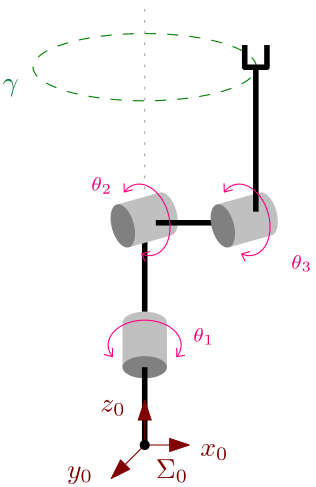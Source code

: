 <?xml version="1.0"?>
<!DOCTYPE ipe SYSTEM "ipe.dtd">
<ipe version="70218" creator="Ipe 7.2.28">
<info created="D:20250928154048" modified="D:20250928154417"/>
<ipestyle name="basic">
<symbol name="arrow/arc(spx)">
<path stroke="sym-stroke" fill="sym-stroke" pen="sym-pen">
0 0 m
-1 0.333 l
-1 -0.333 l
h
</path>
</symbol>
<symbol name="arrow/farc(spx)">
<path stroke="sym-stroke" fill="white" pen="sym-pen">
0 0 m
-1 0.333 l
-1 -0.333 l
h
</path>
</symbol>
<symbol name="arrow/ptarc(spx)">
<path stroke="sym-stroke" fill="sym-stroke" pen="sym-pen">
0 0 m
-1 0.333 l
-0.8 0 l
-1 -0.333 l
h
</path>
</symbol>
<symbol name="arrow/fptarc(spx)">
<path stroke="sym-stroke" fill="white" pen="sym-pen">
0 0 m
-1 0.333 l
-0.8 0 l
-1 -0.333 l
h
</path>
</symbol>
<symbol name="mark/circle(sx)" transformations="translations">
<path fill="sym-stroke">
0.6 0 0 0.6 0 0 e
0.4 0 0 0.4 0 0 e
</path>
</symbol>
<symbol name="mark/disk(sx)" transformations="translations">
<path fill="sym-stroke">
0.6 0 0 0.6 0 0 e
</path>
</symbol>
<symbol name="mark/fdisk(sfx)" transformations="translations">
<group>
<path fill="sym-fill">
0.5 0 0 0.5 0 0 e
</path>
<path fill="sym-stroke" fillrule="eofill">
0.6 0 0 0.6 0 0 e
0.4 0 0 0.4 0 0 e
</path>
</group>
</symbol>
<symbol name="mark/box(sx)" transformations="translations">
<path fill="sym-stroke" fillrule="eofill">
-0.6 -0.6 m
0.6 -0.6 l
0.6 0.6 l
-0.6 0.6 l
h
-0.4 -0.4 m
0.4 -0.4 l
0.4 0.4 l
-0.4 0.4 l
h
</path>
</symbol>
<symbol name="mark/square(sx)" transformations="translations">
<path fill="sym-stroke">
-0.6 -0.6 m
0.6 -0.6 l
0.6 0.6 l
-0.6 0.6 l
h
</path>
</symbol>
<symbol name="mark/fsquare(sfx)" transformations="translations">
<group>
<path fill="sym-fill">
-0.5 -0.5 m
0.5 -0.5 l
0.5 0.5 l
-0.5 0.5 l
h
</path>
<path fill="sym-stroke" fillrule="eofill">
-0.6 -0.6 m
0.6 -0.6 l
0.6 0.6 l
-0.6 0.6 l
h
-0.4 -0.4 m
0.4 -0.4 l
0.4 0.4 l
-0.4 0.4 l
h
</path>
</group>
</symbol>
<symbol name="mark/cross(sx)" transformations="translations">
<group>
<path fill="sym-stroke">
-0.43 -0.57 m
0.57 0.43 l
0.43 0.57 l
-0.57 -0.43 l
h
</path>
<path fill="sym-stroke">
-0.43 0.57 m
0.57 -0.43 l
0.43 -0.57 l
-0.57 0.43 l
h
</path>
</group>
</symbol>
<symbol name="arrow/fnormal(spx)">
<path stroke="sym-stroke" fill="white" pen="sym-pen">
0 0 m
-1 0.333 l
-1 -0.333 l
h
</path>
</symbol>
<symbol name="arrow/pointed(spx)">
<path stroke="sym-stroke" fill="sym-stroke" pen="sym-pen">
0 0 m
-1 0.333 l
-0.8 0 l
-1 -0.333 l
h
</path>
</symbol>
<symbol name="arrow/fpointed(spx)">
<path stroke="sym-stroke" fill="white" pen="sym-pen">
0 0 m
-1 0.333 l
-0.8 0 l
-1 -0.333 l
h
</path>
</symbol>
<symbol name="arrow/linear(spx)">
<path stroke="sym-stroke" pen="sym-pen">
-1 0.333 m
0 0 l
-1 -0.333 l
</path>
</symbol>
<symbol name="arrow/fdouble(spx)">
<path stroke="sym-stroke" fill="white" pen="sym-pen">
0 0 m
-1 0.333 l
-1 -0.333 l
h
-1 0 m
-2 0.333 l
-2 -0.333 l
h
</path>
</symbol>
<symbol name="arrow/double(spx)">
<path stroke="sym-stroke" fill="sym-stroke" pen="sym-pen">
0 0 m
-1 0.333 l
-1 -0.333 l
h
-1 0 m
-2 0.333 l
-2 -0.333 l
h
</path>
</symbol>
<symbol name="arrow/mid-normal(spx)">
<path stroke="sym-stroke" fill="sym-stroke" pen="sym-pen">
0.5 0 m
-0.5 0.333 l
-0.5 -0.333 l
h
</path>
</symbol>
<symbol name="arrow/mid-fnormal(spx)">
<path stroke="sym-stroke" fill="white" pen="sym-pen">
0.5 0 m
-0.5 0.333 l
-0.5 -0.333 l
h
</path>
</symbol>
<symbol name="arrow/mid-pointed(spx)">
<path stroke="sym-stroke" fill="sym-stroke" pen="sym-pen">
0.5 0 m
-0.5 0.333 l
-0.3 0 l
-0.5 -0.333 l
h
</path>
</symbol>
<symbol name="arrow/mid-fpointed(spx)">
<path stroke="sym-stroke" fill="white" pen="sym-pen">
0.5 0 m
-0.5 0.333 l
-0.3 0 l
-0.5 -0.333 l
h
</path>
</symbol>
<symbol name="arrow/mid-double(spx)">
<path stroke="sym-stroke" fill="sym-stroke" pen="sym-pen">
1 0 m
0 0.333 l
0 -0.333 l
h
0 0 m
-1 0.333 l
-1 -0.333 l
h
</path>
</symbol>
<symbol name="arrow/mid-fdouble(spx)">
<path stroke="sym-stroke" fill="white" pen="sym-pen">
1 0 m
0 0.333 l
0 -0.333 l
h
0 0 m
-1 0.333 l
-1 -0.333 l
h
</path>
</symbol>
<anglesize name="22.5 deg" value="22.5"/>
<anglesize name="30 deg" value="30"/>
<anglesize name="45 deg" value="45"/>
<anglesize name="60 deg" value="60"/>
<anglesize name="90 deg" value="90"/>
<arrowsize name="large" value="10"/>
<arrowsize name="small" value="5"/>
<arrowsize name="tiny" value="3"/>
<color name="blue" value="0 0 1"/>
<color name="brown" value="0.647 0.165 0.165"/>
<color name="darkblue" value="0 0 0.545"/>
<color name="darkcyan" value="0 0.545 0.545"/>
<color name="darkgray" value="0.663"/>
<color name="darkgreen" value="0 0.392 0"/>
<color name="darkmagenta" value="0.545 0 0.545"/>
<color name="darkorange" value="1 0.549 0"/>
<color name="darkred" value="0.545 0 0"/>
<color name="gold" value="1 0.843 0"/>
<color name="gray" value="0.745"/>
<color name="green" value="0 1 0"/>
<color name="lightblue" value="0.678 0.847 0.902"/>
<color name="lightcyan" value="0.878 1 1"/>
<color name="lightgray" value="0.827"/>
<color name="lightgreen" value="0.565 0.933 0.565"/>
<color name="lightyellow" value="1 1 0.878"/>
<color name="navy" value="0 0 0.502"/>
<color name="orange" value="1 0.647 0"/>
<color name="pink" value="1 0.753 0.796"/>
<color name="purple" value="0.627 0.125 0.941"/>
<color name="red" value="1 0 0"/>
<color name="seagreen" value="0.18 0.545 0.341"/>
<color name="turquoise" value="0.251 0.878 0.816"/>
<color name="violet" value="0.933 0.51 0.933"/>
<color name="yellow" value="1 1 0"/>
<dashstyle name="dash dot dotted" value="[4 2 1 2 1 2] 0"/>
<dashstyle name="dash dotted" value="[4 2 1 2] 0"/>
<dashstyle name="dashed" value="[4] 0"/>
<dashstyle name="dotted" value="[1 3] 0"/>
<gridsize name="10 pts (~3.5 mm)" value="10"/>
<gridsize name="14 pts (~5 mm)" value="14"/>
<gridsize name="16 pts (~6 mm)" value="16"/>
<gridsize name="20 pts (~7 mm)" value="20"/>
<gridsize name="28 pts (~10 mm)" value="28"/>
<gridsize name="32 pts (~12 mm)" value="32"/>
<gridsize name="4 pts" value="4"/>
<gridsize name="56 pts (~20 mm)" value="56"/>
<gridsize name="8 pts (~3 mm)" value="8"/>
<opacity name="10%" value="0.1"/>
<opacity name="30%" value="0.3"/>
<opacity name="50%" value="0.5"/>
<opacity name="75%" value="0.75"/>
<pen name="fat" value="1.2"/>
<pen name="heavier" value="0.8"/>
<pen name="ultrafat" value="2"/>
<symbolsize name="large" value="5"/>
<symbolsize name="small" value="2"/>
<symbolsize name="tiny" value="1.1"/>
<textsize name="Huge" value="\Huge"/>
<textsize name="LARGE" value="\LARGE"/>
<textsize name="Large" value="\Large"/>
<textsize name="footnote" value="\footnotesize"/>
<textsize name="huge" value="\huge"/>
<textsize name="large" value="\large"/>
<textsize name="script" value="\scriptsize"/>
<textsize name="small" value="\small"/>
<textsize name="tiny" value="\tiny"/>
<textstyle name="center" begin="\begin{center}" end="\end{center}"/>
<textstyle name="item" begin="\begin{itemize}\item{}" end="\end{itemize}"/>
<textstyle name="itemize" begin="\begin{itemize}" end="\end{itemize}"/>
<tiling name="falling" angle="-60" step="4" width="1"/>
<tiling name="rising" angle="30" step="4" width="1"/>
</ipestyle>
<page>
<layer name="alpha"/>
<view layers="alpha" active="alpha"/>
<path layer="alpha" matrix="1 0 0 0.301275 0 503.101" stroke="0 0.502 0" dash="dashed">
40.1995 0 0 40.1995 296 720 e
</path>
<path stroke="0.647" dash="dotted">
296 668 m
296 744 l
</path>
<path matrix="1 0 0 1 32 -20" fill="0.753">
272 648 m
8 0 0 4 264 648 256 648 a
256 632 l
272 632 l
272 648 l
h
</path>
<path matrix="1 0 0 0.5 32 288" fill="0.502">
8 0 0 8 264 648 e
</path>
<path matrix="1 0 0 1 55.0725 -19.9473" stroke="1 0 0.502">
252.662 635.947 m
13.1449 0 0 8.94427 240.905 639.947 229.148 635.947 a
229.361 638.904 m
229.329 635.738 l
226.294 636.509 l
252.434 638.94 m
252.464 635.74 l
255.404 636.25 l
</path>
<text matrix="1 0 0 1 149.234 -48.9072" transformations="translations" pos="168 672" stroke="0.918 0 0.459" type="label" width="7.683" height="4.849" depth="0.99" halign="center" valign="center" size="script" style="math">\theta_1</text>
<path matrix="1 0 0 1 120 -28" stroke="0.502 0 0" arrow="normal/normal">
176 612 m
192 612 l
</path>
<path matrix="1 0 0 1 120 -28" stroke="0.502 0 0" arrow="normal/normal">
176 612 m
164 600 l
</path>
<text matrix="1 0 0 1 120 -28" transformations="translations" pos="180 600" stroke="0.502 0 0" type="label" width="11.665" height="6.812" depth="1.49" valign="baseline" style="math">\Sigma_0</text>
<text matrix="1 0 0 1 136 -20" transformations="translations" pos="180 600" stroke="0.502 0 0" type="label" width="10.163" height="4.294" depth="1.49" valign="baseline" style="math">x_0</text>
<text matrix="1 0 0 1 100 -4" transformations="translations" pos="180 600" stroke="0.502 0 0" type="label" width="9.102" height="4.294" depth="1.49" valign="baseline" style="math">z_0</text>
<text matrix="1 0 0 1 88 -28" transformations="translations" pos="180 600" stroke="0.502 0 0" type="label" width="9.354" height="4.297" depth="1.93" valign="baseline" style="math">y_0</text>
<path stroke="0" fill="0 0.251 0.251" pen="ultrafat">
296 584 m
296 608 l
296 612 l
</path>
<path stroke="0" pen="ultrafat">
296 632 m
296 664 l
</path>
<path matrix="0.269272 -0.963064 0.963064 0.269272 -391.634 746.943" fill="0.753">
272 648 m
8 0 0 4 264 648 256 648 a
256 632 l
272 632 l
272 648 l
h
</path>
<path matrix="0.269272 -0.963064 0.481532 0.134636 -95.0099 829.879" fill="0.502">
8 0 0 8 264 648 e
</path>
<text matrix="0.269272 -0.963064 0.963064 0.269272 -411.905 658.256" transformations="translations" pos="168 672" stroke="0.918 0 0.459" type="label" width="7.683" height="4.849" depth="0.99" halign="center" valign="center" size="script" style="math">\theta_2</text>
<path stroke="0" pen="ultrafat">
300 664 m
340 664 l
</path>
<path matrix="0.269272 -0.963064 0.963064 0.269272 -355.634 746.943" fill="0.753">
272 648 m
8 0 0 4 264 648 256 648 a
256 632 l
272 632 l
272 648 l
h
</path>
<path matrix="0.269272 -0.963064 0.481532 0.134636 -59.0099 829.879" fill="0.502">
8 0 0 8 264 648 e
</path>
<text matrix="0.269272 -0.963064 0.963064 0.269272 -339.905 630.256" transformations="translations" pos="168 672" stroke="0.918 0 0.459" type="label" width="7.683" height="4.849" depth="0.99" halign="center" valign="center" size="script" style="math">\theta_3</text>
<path matrix="0.269272 -0.963064 0.963064 0.269272 -385.37 724.737" stroke="1 0 0.502">
252.662 635.947 m
13.1449 0 0 8.94427 240.905 639.947 229.148 635.947 a
229.361 638.904 m
229.329 635.738 l
226.294 636.509 l
252.434 638.94 m
252.464 635.74 l
255.404 636.25 l
</path>
<path matrix="1 0 0 1 -16 0" stroke="0" pen="ultrafat">
352 668 m
352 720 l
356 728 m
356 720 l
348 720 l
348 728 l
</path>
<path matrix="0.269272 -0.963064 0.963064 0.269272 -349.37 724.737" stroke="1 0 0.502">
252.662 635.947 m
13.1449 0 0 8.94427 240.905 639.947 229.148 635.947 a
229.361 638.904 m
229.329 635.738 l
226.294 636.509 l
252.434 638.94 m
252.464 635.74 l
255.404 636.25 l
</path>
<path matrix="1 0 0 1 120 -28" stroke="0.502 0 0" arrow="normal/normal">
176 612 m
176 628 l
</path>
<use matrix="1 0 0 1 120 -28" name="mark/disk(sx)" pos="176 612" size="normal"/>
<text matrix="-0.426973 0.904264 -0.904264 -0.426973 927.153 847.691" transformations="translations" pos="168 672" stroke="0 0.502 0.251" type="label" width="5.711" height="4.297" depth="1.93" halign="center" valign="center" style="math">\gamma</text>
</page>
</ipe>

